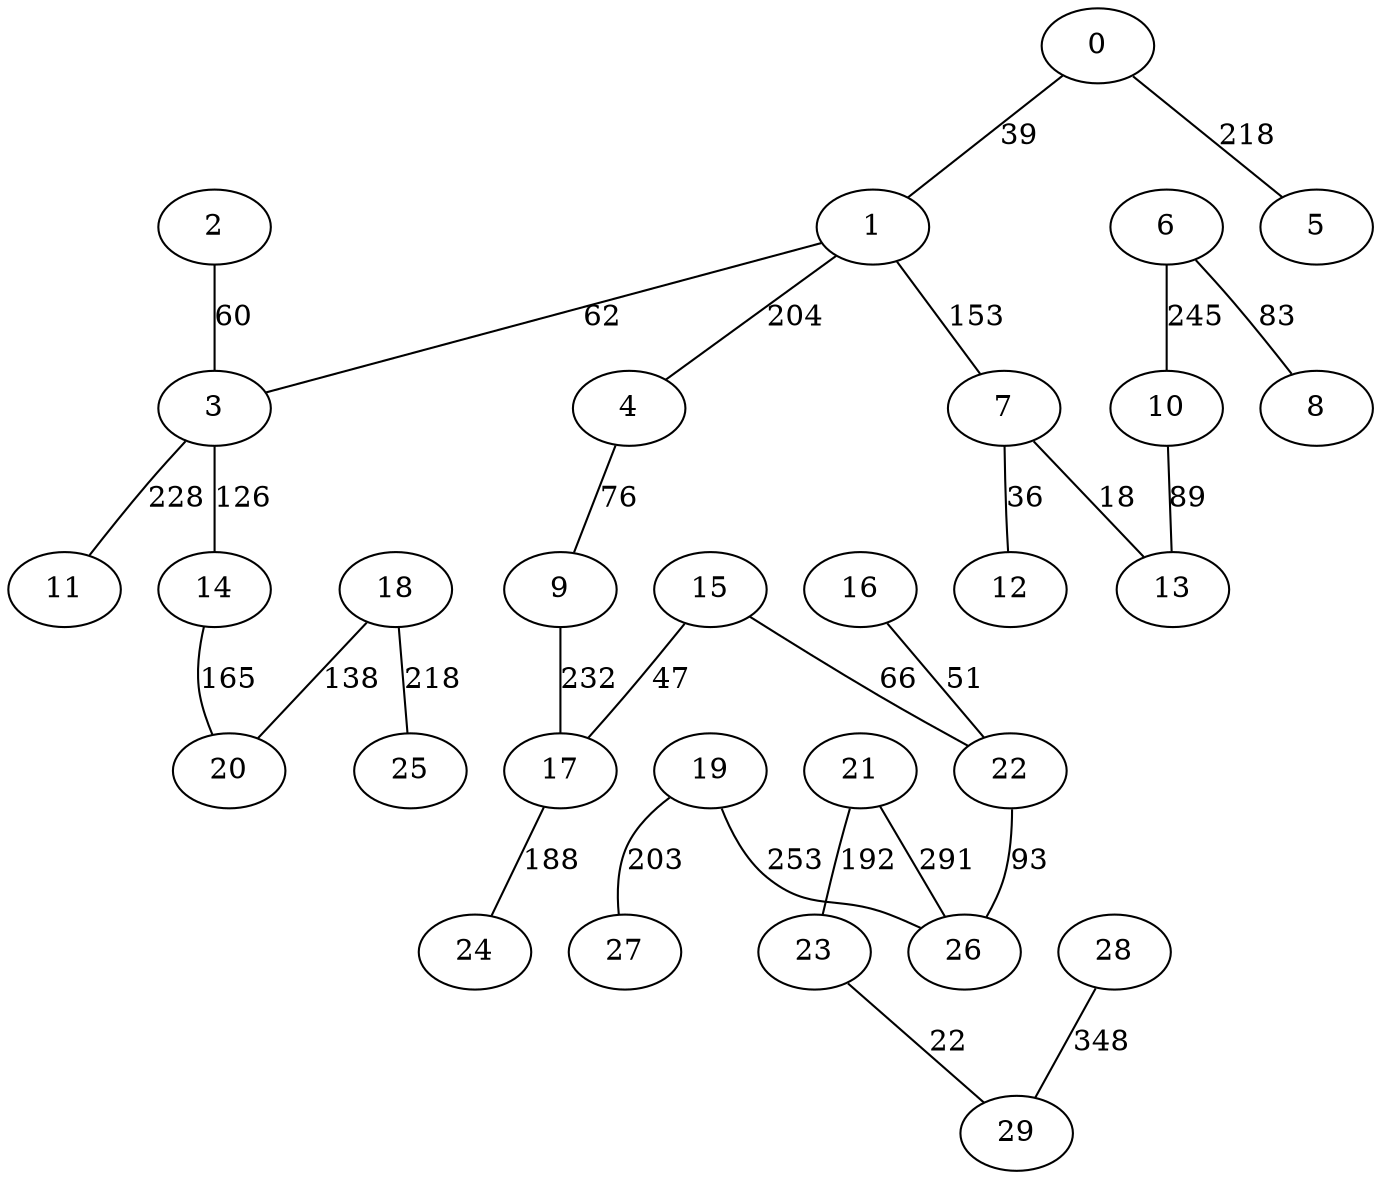 strict graph G {
0;
1;
2;
3;
4;
5;
6;
7;
8;
9;
10;
11;
12;
13;
14;
15;
16;
17;
18;
19;
20;
21;
22;
23;
24;
25;
26;
27;
28;
29;
1 -- 7  [label=153];
19 -- 27  [label=203];
2 -- 3  [label=60];
14 -- 20  [label=165];
0 -- 5  [label=218];
18 -- 25  [label=218];
1 -- 4  [label=204];
16 -- 22  [label=51];
3 -- 14  [label=126];
0 -- 1  [label=39];
6 -- 10  [label=245];
6 -- 8  [label=83];
15 -- 22  [label=66];
9 -- 17  [label=232];
23 -- 29  [label=22];
4 -- 9  [label=76];
15 -- 17  [label=47];
7 -- 12  [label=36];
19 -- 26  [label=253];
21 -- 26  [label=291];
21 -- 23  [label=192];
1 -- 3  [label=62];
10 -- 13  [label=89];
18 -- 20  [label=138];
17 -- 24  [label=188];
28 -- 29  [label=348];
7 -- 13  [label=18];
3 -- 11  [label=228];
22 -- 26  [label=93];
}
